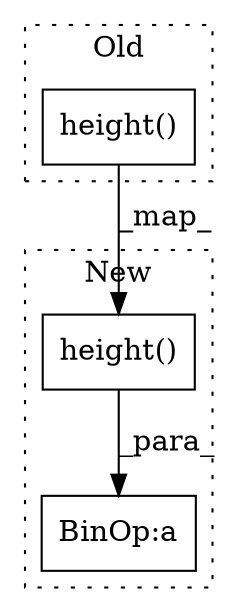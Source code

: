 digraph G {
subgraph cluster0 {
1 [label="height()" a="75" s="19812" l="17" shape="box"];
label = "Old";
style="dotted";
}
subgraph cluster1 {
2 [label="height()" a="75" s="21713" l="17" shape="box"];
3 [label="BinOp:a" a="82" s="21730" l="3" shape="box"];
label = "New";
style="dotted";
}
1 -> 2 [label="_map_"];
2 -> 3 [label="_para_"];
}
